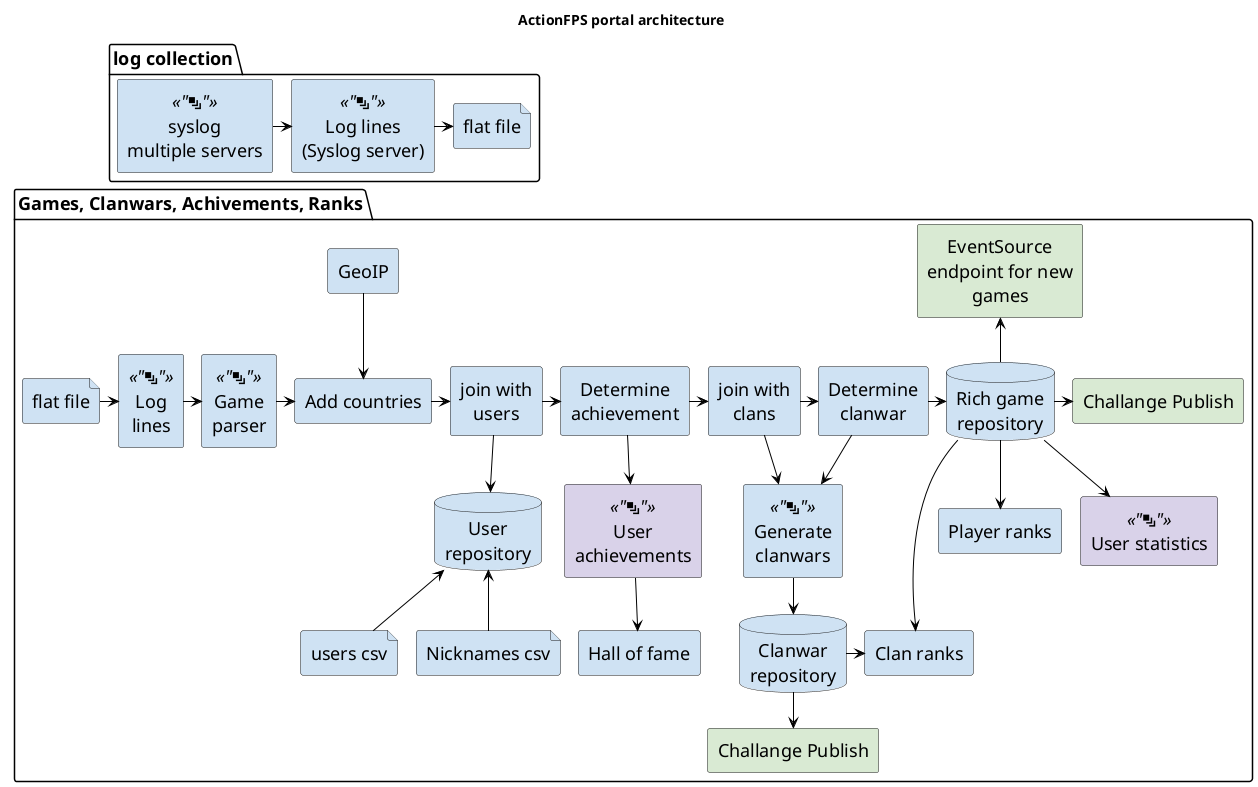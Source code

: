 @startuml
!pragma layout smetana

skinparam DefaultTextAlignment center
skinparam arrowColor #000000
skinparam rectangleBackgroundColor #CFE2F3
skinparam fileBackgroundColor #CFE2F3
skinparam databaseBackgroundColor #CFE2F3
skinparam defaultFontSize 18

title ActionFPS portal architecture

package "log collection" as p1 {
    rectangle "syslog\nmultiple servers" <<"<&layers>">> as syslog
    rectangle "Log lines\n(Syslog server)" <<"<&layers>">> as loglines
    file "flat file" as flatfile1

        syslog -> loglines
        loglines -> flatfile1
}
package "Games, Clanwars, Achivements, Ranks" as p2 {

    file "flat file" as flatFile2
    rectangle "Log\nlines" <<"<&layers>">> as logLines2
    rectangle "Game\nparser" <<"<&layers>">> as gameParser
    rectangle "Add countries" as addCountries
    rectangle "join with\nusers" as joinWithUsers
    rectangle "Determine\nachievement" as determineAchievement
    rectangle "join with\nclans" as joinWithClans
    rectangle "Determine\nclanwar" as determineClanwar
    database "Rich game\nrepository" as richGameRepository


        flatFile2 -> logLines2
        logLines2 -> gameParser
        gameParser -> addCountries
        addCountries -> joinWithUsers
        joinWithUsers -> determineAchievement
        determineAchievement -> joinWithClans
        joinWithClans -> determineClanwar
        determineClanwar -> richGameRepository

    rectangle "GeoIP" as geoIp

    loglines -[hidden]-> geoIp

        geoIp --> addCountries

    database "User\nrepository" as userRepository
    file "users csv" as users.csv
    file "Nicknames csv" as nicknames.csv

        joinWithUsers --> userRepository
        userRepository <-- users.csv
        userRepository <-- nicknames.csv

    rectangle "User\nachievements" <<"<&layers>">> as userAchievements #D9D2E9
    rectangle "Hall of fame" as hallOfFame

    determineAchievement --> userAchievements
    userAchievements --> hallOfFame

    rectangle "Generate\nclanwars" <<"<&layers>">> as generateClanwars
    database "Clanwar\nrepository" as clanwarRepository
    rectangle "Clan ranks" as clanRanks
    rectangle "Challange Publish" as challangePublish #D9EAD3
    rectangle "Player ranks" as playerRanks
    rectangle "User statistics" <<"<&layers>">> as userStatistics #D9D2E9
    rectangle "Challange Publish" as challangePublish2 #D9EAD3
    rectangle "EventSource\nendpoint for new\ngames" as eventSourceEndpoint #D9EAD3


        joinWithClans --> generateClanwars
        determineClanwar --> generateClanwars
        generateClanwars --> clanwarRepository
        clanwarRepository -> clanRanks
        clanwarRepository --> challangePublish
        richGameRepository --> clanRanks
        richGameRepository --> playerRanks
        richGameRepository --> userStatistics
        richGameRepository -> challangePublish2
        eventSourceEndpoint <-- richGameRepository
}

@enduml

@startuml
skinparam DefaultTextAlignment center
skinparam arrowColor #000000
skinparam rectangleBackgroundColor #CFE2F3
skinparam fileBackgroundColor #CFE2F3
skinparam databaseBackgroundColor #CFE2F3
skinparam defaultFontSize 18

package "Pinger (Live games)" as p3 {
    rectangle "Game\nservers" <<"<&layers>">> as gameServers
    rectangle "UDP server\nstatus updates" <<"<&layers>">> as udpServer
    rectangle "Status parser" <<"<&layers>">> as statusParser
    rectangle "EventSource\nendpoint for\nstatus updates" as eventSourceEndpoint2 #D9EAD3

        gameServers -> udpServer
        udpServer -> statusParser
        statusParser -> eventSourceEndpoint2
}

package "Ladder" as p4 {
    file "SSH log file" as sshLogFile
    rectangle "Log lines" <<"<&layers>">> as logLines3
    rectangle "join with users" as joinWithUsers2
    rectangle "User ladder\nstatistics" <<"<&layers>">> as userLadderStatistics #D9D2E9
    database "User\nrepository"  as userRepository2

        sshLogFile -> logLines3
        logLines3 -> joinWithUsers2
        joinWithUsers2 -> userLadderStatistics
        joinWithUsers2 <-- userRepository2
}
p3 -[hidden]-> p4

package "Inters" as p5 {
    database "User\nrepository" as userRepository3
    file "flat file" as flatFile3
    rectangle "Log\nlines" <<"<&layers>">> as logLines4
    rectangle "join with users" as joinWithUsers3
    rectangle "EventSource\nendpoint" as eventSourceEndpoint3 #D9EAD3

        userRepository3 --> joinWithUsers3
        flatFile3 -> logLines4
        logLines4 -> joinWithUsers3
        joinWithUsers3 -> eventSourceEndpoint3
}
p4 -[hidden]> p5
@enduml
